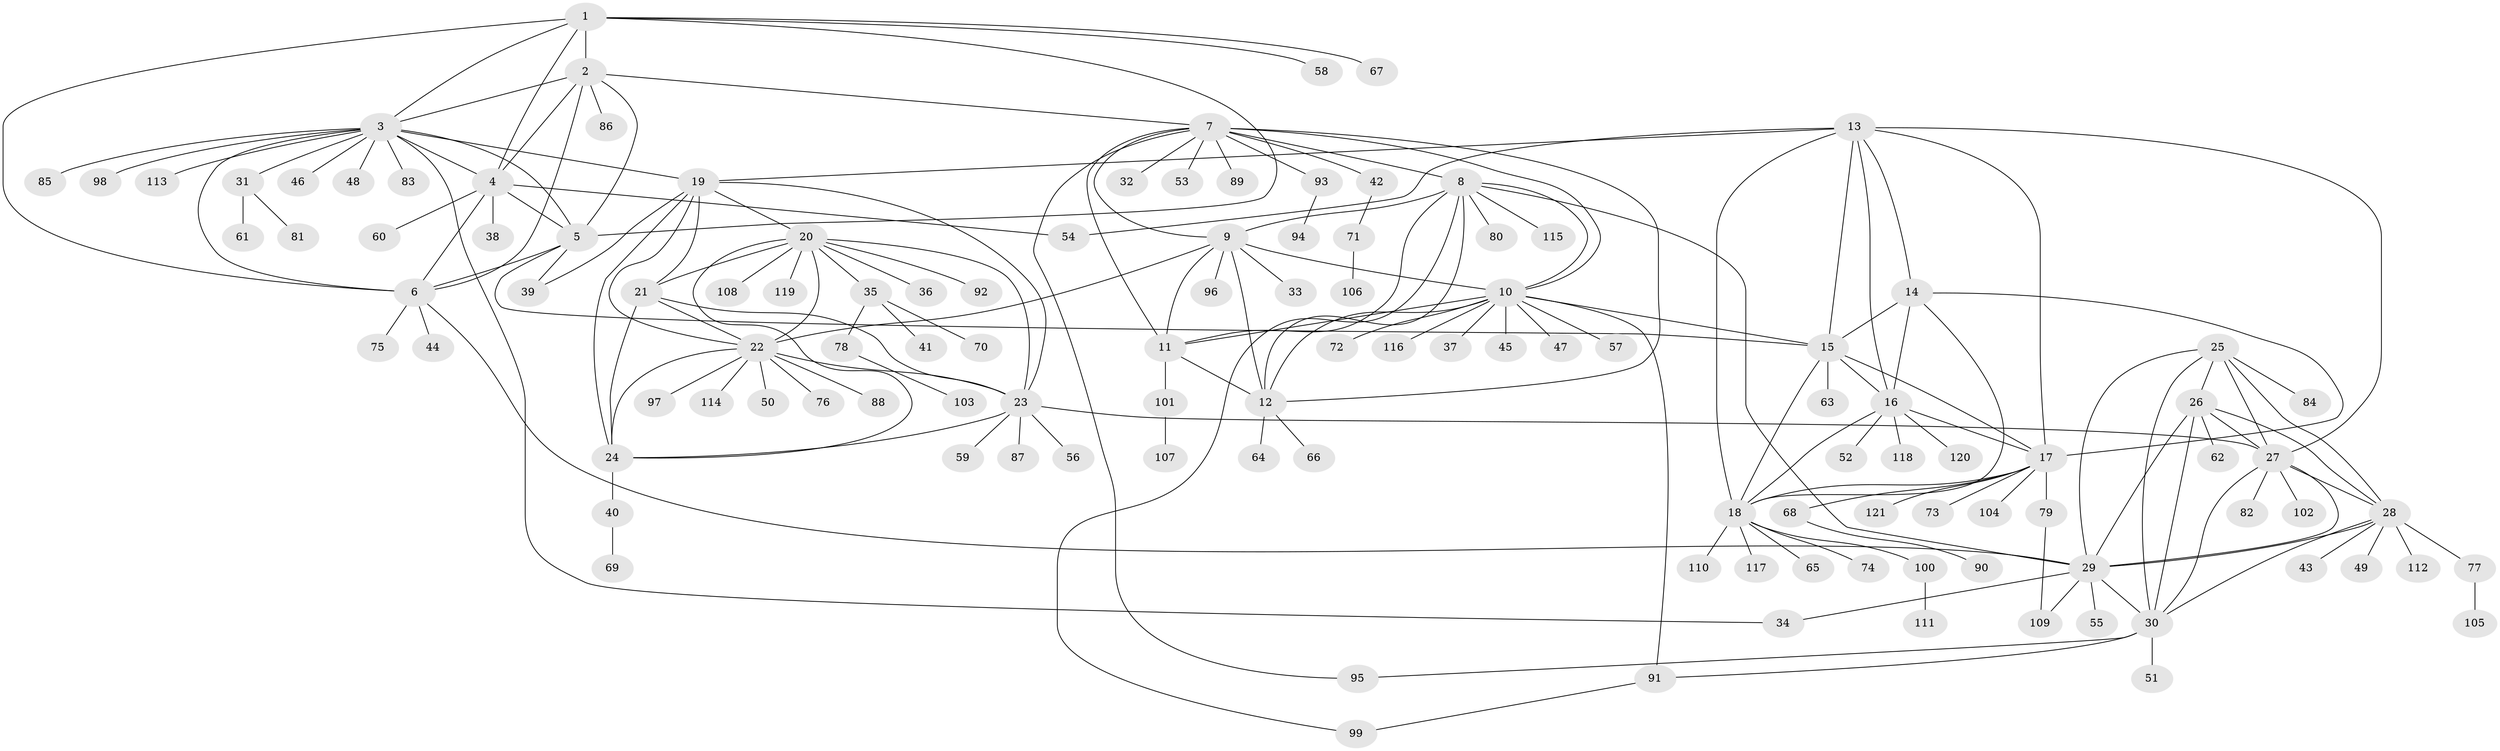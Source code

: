 // Generated by graph-tools (version 1.1) at 2025/26/03/09/25 03:26:47]
// undirected, 121 vertices, 183 edges
graph export_dot {
graph [start="1"]
  node [color=gray90,style=filled];
  1;
  2;
  3;
  4;
  5;
  6;
  7;
  8;
  9;
  10;
  11;
  12;
  13;
  14;
  15;
  16;
  17;
  18;
  19;
  20;
  21;
  22;
  23;
  24;
  25;
  26;
  27;
  28;
  29;
  30;
  31;
  32;
  33;
  34;
  35;
  36;
  37;
  38;
  39;
  40;
  41;
  42;
  43;
  44;
  45;
  46;
  47;
  48;
  49;
  50;
  51;
  52;
  53;
  54;
  55;
  56;
  57;
  58;
  59;
  60;
  61;
  62;
  63;
  64;
  65;
  66;
  67;
  68;
  69;
  70;
  71;
  72;
  73;
  74;
  75;
  76;
  77;
  78;
  79;
  80;
  81;
  82;
  83;
  84;
  85;
  86;
  87;
  88;
  89;
  90;
  91;
  92;
  93;
  94;
  95;
  96;
  97;
  98;
  99;
  100;
  101;
  102;
  103;
  104;
  105;
  106;
  107;
  108;
  109;
  110;
  111;
  112;
  113;
  114;
  115;
  116;
  117;
  118;
  119;
  120;
  121;
  1 -- 2;
  1 -- 3;
  1 -- 4;
  1 -- 5;
  1 -- 6;
  1 -- 58;
  1 -- 67;
  2 -- 3;
  2 -- 4;
  2 -- 5;
  2 -- 6;
  2 -- 7;
  2 -- 86;
  3 -- 4;
  3 -- 5;
  3 -- 6;
  3 -- 19;
  3 -- 31;
  3 -- 34;
  3 -- 46;
  3 -- 48;
  3 -- 83;
  3 -- 85;
  3 -- 98;
  3 -- 113;
  4 -- 5;
  4 -- 6;
  4 -- 38;
  4 -- 54;
  4 -- 60;
  5 -- 6;
  5 -- 15;
  5 -- 39;
  6 -- 29;
  6 -- 44;
  6 -- 75;
  7 -- 8;
  7 -- 9;
  7 -- 10;
  7 -- 11;
  7 -- 12;
  7 -- 32;
  7 -- 42;
  7 -- 53;
  7 -- 89;
  7 -- 93;
  7 -- 95;
  8 -- 9;
  8 -- 10;
  8 -- 11;
  8 -- 12;
  8 -- 29;
  8 -- 80;
  8 -- 99;
  8 -- 115;
  9 -- 10;
  9 -- 11;
  9 -- 12;
  9 -- 22;
  9 -- 33;
  9 -- 96;
  10 -- 11;
  10 -- 12;
  10 -- 15;
  10 -- 37;
  10 -- 45;
  10 -- 47;
  10 -- 57;
  10 -- 72;
  10 -- 91;
  10 -- 116;
  11 -- 12;
  11 -- 101;
  12 -- 64;
  12 -- 66;
  13 -- 14;
  13 -- 15;
  13 -- 16;
  13 -- 17;
  13 -- 18;
  13 -- 19;
  13 -- 27;
  13 -- 54;
  14 -- 15;
  14 -- 16;
  14 -- 17;
  14 -- 18;
  15 -- 16;
  15 -- 17;
  15 -- 18;
  15 -- 63;
  16 -- 17;
  16 -- 18;
  16 -- 52;
  16 -- 118;
  16 -- 120;
  17 -- 18;
  17 -- 68;
  17 -- 73;
  17 -- 79;
  17 -- 104;
  17 -- 121;
  18 -- 65;
  18 -- 74;
  18 -- 100;
  18 -- 110;
  18 -- 117;
  19 -- 20;
  19 -- 21;
  19 -- 22;
  19 -- 23;
  19 -- 24;
  19 -- 39;
  20 -- 21;
  20 -- 22;
  20 -- 23;
  20 -- 24;
  20 -- 35;
  20 -- 36;
  20 -- 92;
  20 -- 108;
  20 -- 119;
  21 -- 22;
  21 -- 23;
  21 -- 24;
  22 -- 23;
  22 -- 24;
  22 -- 50;
  22 -- 76;
  22 -- 88;
  22 -- 97;
  22 -- 114;
  23 -- 24;
  23 -- 27;
  23 -- 56;
  23 -- 59;
  23 -- 87;
  24 -- 40;
  25 -- 26;
  25 -- 27;
  25 -- 28;
  25 -- 29;
  25 -- 30;
  25 -- 84;
  26 -- 27;
  26 -- 28;
  26 -- 29;
  26 -- 30;
  26 -- 62;
  27 -- 28;
  27 -- 29;
  27 -- 30;
  27 -- 82;
  27 -- 102;
  28 -- 29;
  28 -- 30;
  28 -- 43;
  28 -- 49;
  28 -- 77;
  28 -- 112;
  29 -- 30;
  29 -- 34;
  29 -- 55;
  29 -- 109;
  30 -- 51;
  30 -- 91;
  30 -- 95;
  31 -- 61;
  31 -- 81;
  35 -- 41;
  35 -- 70;
  35 -- 78;
  40 -- 69;
  42 -- 71;
  68 -- 90;
  71 -- 106;
  77 -- 105;
  78 -- 103;
  79 -- 109;
  91 -- 99;
  93 -- 94;
  100 -- 111;
  101 -- 107;
}
